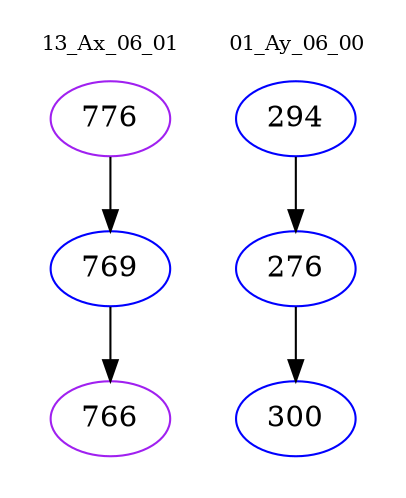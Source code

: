 digraph{
subgraph cluster_0 {
color = white
label = "13_Ax_06_01";
fontsize=10;
T0_776 [label="776", color="purple"]
T0_776 -> T0_769 [color="black"]
T0_769 [label="769", color="blue"]
T0_769 -> T0_766 [color="black"]
T0_766 [label="766", color="purple"]
}
subgraph cluster_1 {
color = white
label = "01_Ay_06_00";
fontsize=10;
T1_294 [label="294", color="blue"]
T1_294 -> T1_276 [color="black"]
T1_276 [label="276", color="blue"]
T1_276 -> T1_300 [color="black"]
T1_300 [label="300", color="blue"]
}
}
